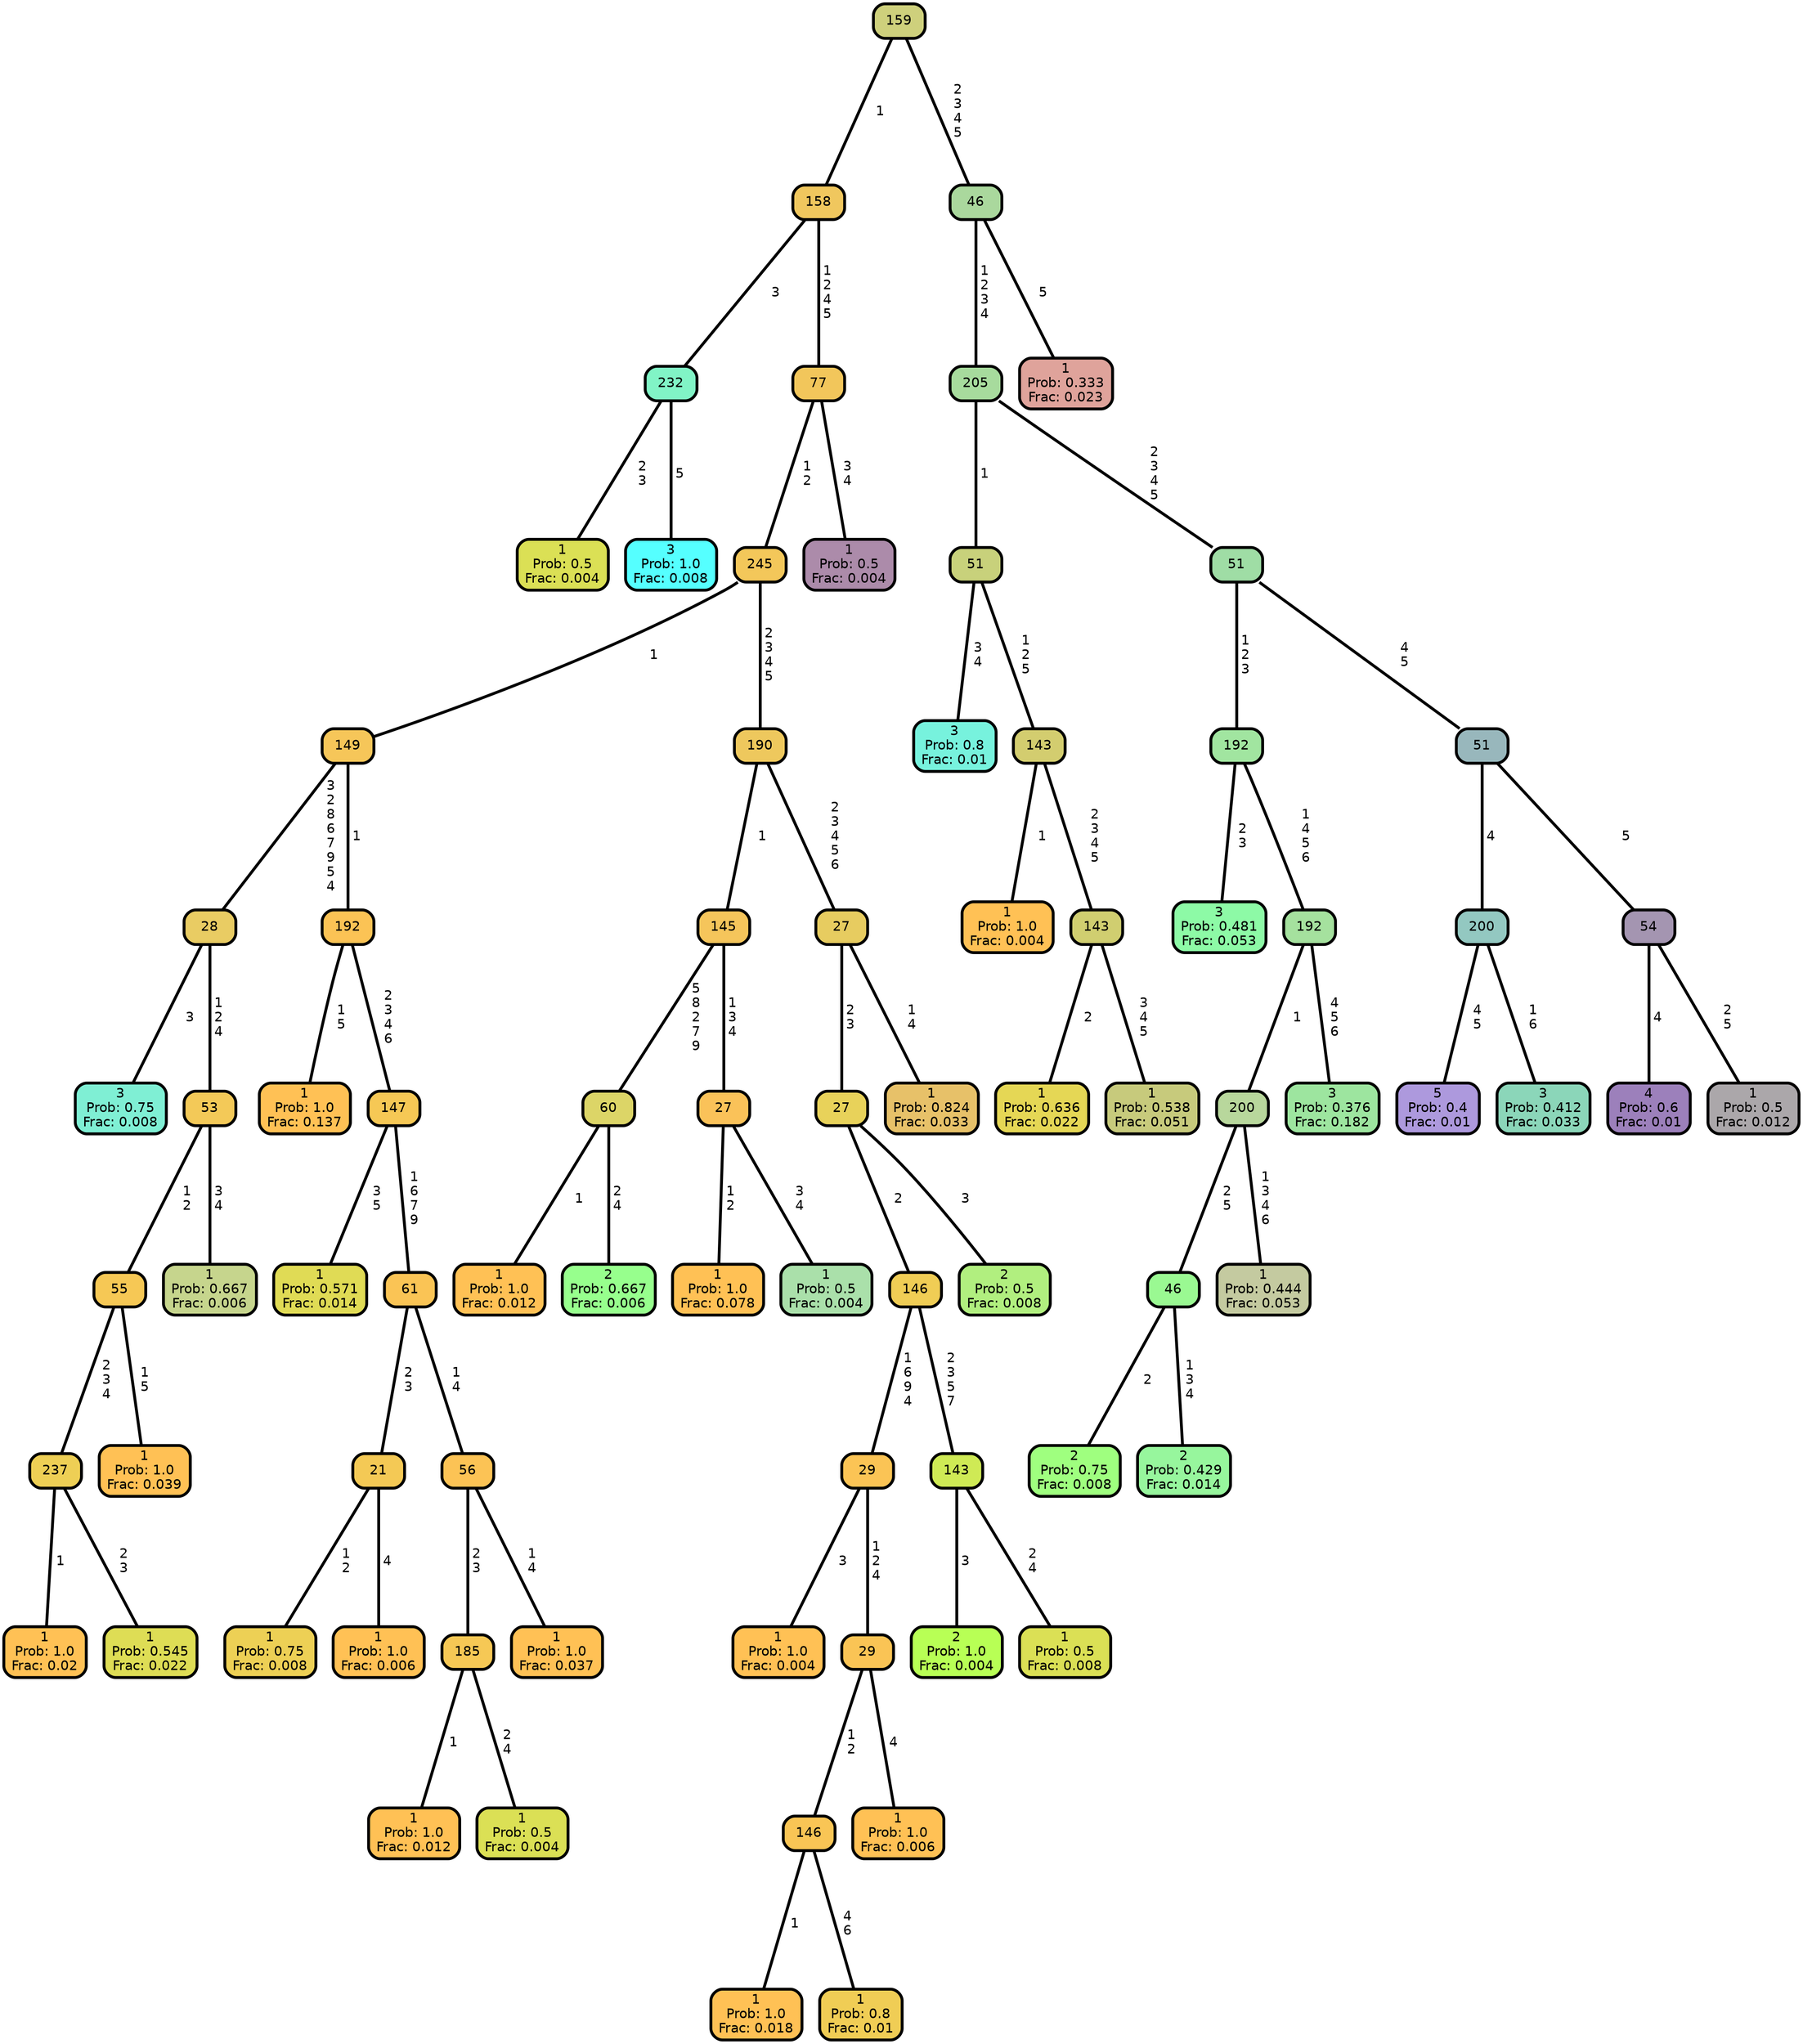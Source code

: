 graph Tree {
node [shape=box, style="filled, rounded",color="black",penwidth="3",fontcolor="black",                 fontname=helvetica] ;
graph [ranksep="0 equally", splines=straight,                 bgcolor=transparent, dpi=200] ;
edge [fontname=helvetica, color=black] ;
0 [label="1
Prob: 0.5
Frac: 0.004", fillcolor="#dbe055"] ;
1 [label="232", fillcolor="#81f4c6"] ;
2 [label="3
Prob: 1.0
Frac: 0.008", fillcolor="#55ffff"] ;
3 [label="158", fillcolor="#f0c75e"] ;
4 [label="3
Prob: 0.75
Frac: 0.008", fillcolor="#7fefd4"] ;
5 [label="28", fillcolor="#e9cc63"] ;
6 [label="1
Prob: 1.0
Frac: 0.02", fillcolor="#ffc155"] ;
7 [label="237", fillcolor="#eecf55"] ;
8 [label="1
Prob: 0.545
Frac: 0.022", fillcolor="#dedd55"] ;
9 [label="55", fillcolor="#f6c855"] ;
10 [label="1
Prob: 1.0
Frac: 0.039", fillcolor="#ffc155"] ;
11 [label="53", fillcolor="#f3c958"] ;
12 [label="1
Prob: 0.667
Frac: 0.006", fillcolor="#c6d58d"] ;
13 [label="149", fillcolor="#f6c659"] ;
14 [label="1
Prob: 1.0
Frac: 0.137", fillcolor="#ffc155"] ;
15 [label="192", fillcolor="#fbc355"] ;
16 [label="1
Prob: 0.571
Frac: 0.014", fillcolor="#e0db55"] ;
17 [label="147", fillcolor="#f6c855"] ;
18 [label="1
Prob: 0.75
Frac: 0.008", fillcolor="#edd055"] ;
19 [label="21", fillcolor="#f4c955"] ;
20 [label="1
Prob: 1.0
Frac: 0.006", fillcolor="#ffc155"] ;
21 [label="61", fillcolor="#fac455"] ;
22 [label="1
Prob: 1.0
Frac: 0.012", fillcolor="#ffc155"] ;
23 [label="185", fillcolor="#f6c855"] ;
24 [label="1
Prob: 0.5
Frac: 0.004", fillcolor="#dbe055"] ;
25 [label="56", fillcolor="#fcc355"] ;
26 [label="1
Prob: 1.0
Frac: 0.037", fillcolor="#ffc155"] ;
27 [label="245", fillcolor="#f3c75a"] ;
28 [label="1
Prob: 1.0
Frac: 0.012", fillcolor="#ffc155"] ;
29 [label="60", fillcolor="#dcd567"] ;
30 [label="2
Prob: 0.667
Frac: 0.006", fillcolor="#97ff8d"] ;
31 [label="145", fillcolor="#f5c55b"] ;
32 [label="1
Prob: 1.0
Frac: 0.078", fillcolor="#ffc155"] ;
33 [label="27", fillcolor="#fac259"] ;
34 [label="1
Prob: 0.5
Frac: 0.004", fillcolor="#aae0aa"] ;
35 [label="190", fillcolor="#eec85d"] ;
36 [label="1
Prob: 1.0
Frac: 0.004", fillcolor="#ffc155"] ;
37 [label="29", fillcolor="#fbc455"] ;
38 [label="1
Prob: 1.0
Frac: 0.018", fillcolor="#ffc155"] ;
39 [label="146", fillcolor="#f9c555"] ;
40 [label="1
Prob: 0.8
Frac: 0.01", fillcolor="#f0cd55"] ;
41 [label="29", fillcolor="#fac455"] ;
42 [label="1
Prob: 1.0
Frac: 0.006", fillcolor="#ffc155"] ;
43 [label="146", fillcolor="#f0cd55"] ;
44 [label="2
Prob: 1.0
Frac: 0.004", fillcolor="#b8ff55"] ;
45 [label="143", fillcolor="#cfea55"] ;
46 [label="1
Prob: 0.5
Frac: 0.008", fillcolor="#dbe055"] ;
47 [label="27", fillcolor="#e8d25a"] ;
48 [label="2
Prob: 0.5
Frac: 0.008", fillcolor="#b1ef7f"] ;
49 [label="27", fillcolor="#e7cc60"] ;
50 [label="1
Prob: 0.824
Frac: 0.033", fillcolor="#e7c169"] ;
51 [label="77", fillcolor="#f2c65b"] ;
52 [label="1
Prob: 0.5
Frac: 0.004", fillcolor="#ac8baa"] ;
53 [label="159", fillcolor="#ced07c"] ;
54 [label="3
Prob: 0.8
Frac: 0.01", fillcolor="#77f2dd"] ;
55 [label="51", fillcolor="#c8d17b"] ;
56 [label="1
Prob: 1.0
Frac: 0.004", fillcolor="#ffc155"] ;
57 [label="143", fillcolor="#d3cd6f"] ;
58 [label="1
Prob: 0.636
Frac: 0.022", fillcolor="#e5d755"] ;
59 [label="143", fillcolor="#d0ce70"] ;
60 [label="1
Prob: 0.538
Frac: 0.051", fillcolor="#c7ca7c"] ;
61 [label="205", fillcolor="#a7db9d"] ;
62 [label="3
Prob: 0.481
Frac: 0.053", fillcolor="#8dfaa6"] ;
63 [label="192", fillcolor="#a1e5a0"] ;
64 [label="2
Prob: 0.75
Frac: 0.008", fillcolor="#9fff7f"] ;
65 [label="46", fillcolor="#9af992"] ;
66 [label="2
Prob: 0.429
Frac: 0.014", fillcolor="#97f69d"] ;
67 [label="200", fillcolor="#b8d79c"] ;
68 [label="1
Prob: 0.444
Frac: 0.053", fillcolor="#c4caa0"] ;
69 [label="192", fillcolor="#a5e19e"] ;
70 [label="3
Prob: 0.376
Frac: 0.182", fillcolor="#9de59f"] ;
71 [label="51", fillcolor="#9fdda5"] ;
72 [label="5
Prob: 0.4
Frac: 0.01", fillcolor="#ad99dd"] ;
73 [label="200", fillcolor="#93c8c1"] ;
74 [label="3
Prob: 0.412
Frac: 0.033", fillcolor="#8bd6b9"] ;
75 [label="51", fillcolor="#98b7bc"] ;
76 [label="4
Prob: 0.6
Frac: 0.01", fillcolor="#9c80bb"] ;
77 [label="54", fillcolor="#a495b1"] ;
78 [label="1
Prob: 0.5
Frac: 0.012", fillcolor="#aba7aa"] ;
79 [label="46", fillcolor="#aad89d"] ;
80 [label="1
Prob: 0.333
Frac: 0.023", fillcolor="#dfa39b"] ;
1 -- 0 [label=" 2\n 3",penwidth=3] ;
1 -- 2 [label=" 5",penwidth=3] ;
3 -- 1 [label=" 3",penwidth=3] ;
3 -- 51 [label=" 1\n 2\n 4\n 5",penwidth=3] ;
5 -- 4 [label=" 3",penwidth=3] ;
5 -- 11 [label=" 1\n 2\n 4",penwidth=3] ;
7 -- 6 [label=" 1",penwidth=3] ;
7 -- 8 [label=" 2\n 3",penwidth=3] ;
9 -- 7 [label=" 2\n 3\n 4",penwidth=3] ;
9 -- 10 [label=" 1\n 5",penwidth=3] ;
11 -- 9 [label=" 1\n 2",penwidth=3] ;
11 -- 12 [label=" 3\n 4",penwidth=3] ;
13 -- 5 [label=" 3\n 2\n 8\n 6\n 7\n 9\n 5\n 4",penwidth=3] ;
13 -- 15 [label=" 1",penwidth=3] ;
15 -- 14 [label=" 1\n 5",penwidth=3] ;
15 -- 17 [label=" 2\n 3\n 4\n 6",penwidth=3] ;
17 -- 16 [label=" 3\n 5",penwidth=3] ;
17 -- 21 [label=" 1\n 6\n 7\n 9",penwidth=3] ;
19 -- 18 [label=" 1\n 2",penwidth=3] ;
19 -- 20 [label=" 4",penwidth=3] ;
21 -- 19 [label=" 2\n 3",penwidth=3] ;
21 -- 25 [label=" 1\n 4",penwidth=3] ;
23 -- 22 [label=" 1",penwidth=3] ;
23 -- 24 [label=" 2\n 4",penwidth=3] ;
25 -- 23 [label=" 2\n 3",penwidth=3] ;
25 -- 26 [label=" 1\n 4",penwidth=3] ;
27 -- 13 [label=" 1",penwidth=3] ;
27 -- 35 [label=" 2\n 3\n 4\n 5",penwidth=3] ;
29 -- 28 [label=" 1",penwidth=3] ;
29 -- 30 [label=" 2\n 4",penwidth=3] ;
31 -- 29 [label=" 5\n 8\n 2\n 7\n 9",penwidth=3] ;
31 -- 33 [label=" 1\n 3\n 4",penwidth=3] ;
33 -- 32 [label=" 1\n 2",penwidth=3] ;
33 -- 34 [label=" 3\n 4",penwidth=3] ;
35 -- 31 [label=" 1",penwidth=3] ;
35 -- 49 [label=" 2\n 3\n 4\n 5\n 6",penwidth=3] ;
37 -- 36 [label=" 3",penwidth=3] ;
37 -- 41 [label=" 1\n 2\n 4",penwidth=3] ;
39 -- 38 [label=" 1",penwidth=3] ;
39 -- 40 [label=" 4\n 6",penwidth=3] ;
41 -- 39 [label=" 1\n 2",penwidth=3] ;
41 -- 42 [label=" 4",penwidth=3] ;
43 -- 37 [label=" 1\n 6\n 9\n 4",penwidth=3] ;
43 -- 45 [label=" 2\n 3\n 5\n 7",penwidth=3] ;
45 -- 44 [label=" 3",penwidth=3] ;
45 -- 46 [label=" 2\n 4",penwidth=3] ;
47 -- 43 [label=" 2",penwidth=3] ;
47 -- 48 [label=" 3",penwidth=3] ;
49 -- 47 [label=" 2\n 3",penwidth=3] ;
49 -- 50 [label=" 1\n 4",penwidth=3] ;
51 -- 27 [label=" 1\n 2",penwidth=3] ;
51 -- 52 [label=" 3\n 4",penwidth=3] ;
53 -- 3 [label=" 1",penwidth=3] ;
53 -- 79 [label=" 2\n 3\n 4\n 5",penwidth=3] ;
55 -- 54 [label=" 3\n 4",penwidth=3] ;
55 -- 57 [label=" 1\n 2\n 5",penwidth=3] ;
57 -- 56 [label=" 1",penwidth=3] ;
57 -- 59 [label=" 2\n 3\n 4\n 5",penwidth=3] ;
59 -- 58 [label=" 2",penwidth=3] ;
59 -- 60 [label=" 3\n 4\n 5",penwidth=3] ;
61 -- 55 [label=" 1",penwidth=3] ;
61 -- 71 [label=" 2\n 3\n 4\n 5",penwidth=3] ;
63 -- 62 [label=" 2\n 3",penwidth=3] ;
63 -- 69 [label=" 1\n 4\n 5\n 6",penwidth=3] ;
65 -- 64 [label=" 2",penwidth=3] ;
65 -- 66 [label=" 1\n 3\n 4",penwidth=3] ;
67 -- 65 [label=" 2\n 5",penwidth=3] ;
67 -- 68 [label=" 1\n 3\n 4\n 6",penwidth=3] ;
69 -- 67 [label=" 1",penwidth=3] ;
69 -- 70 [label=" 4\n 5\n 6",penwidth=3] ;
71 -- 63 [label=" 1\n 2\n 3",penwidth=3] ;
71 -- 75 [label=" 4\n 5",penwidth=3] ;
73 -- 72 [label=" 4\n 5",penwidth=3] ;
73 -- 74 [label=" 1\n 6",penwidth=3] ;
75 -- 73 [label=" 4",penwidth=3] ;
75 -- 77 [label=" 5",penwidth=3] ;
77 -- 76 [label=" 4",penwidth=3] ;
77 -- 78 [label=" 2\n 5",penwidth=3] ;
79 -- 61 [label=" 1\n 2\n 3\n 4",penwidth=3] ;
79 -- 80 [label=" 5",penwidth=3] ;
{rank = same;}}